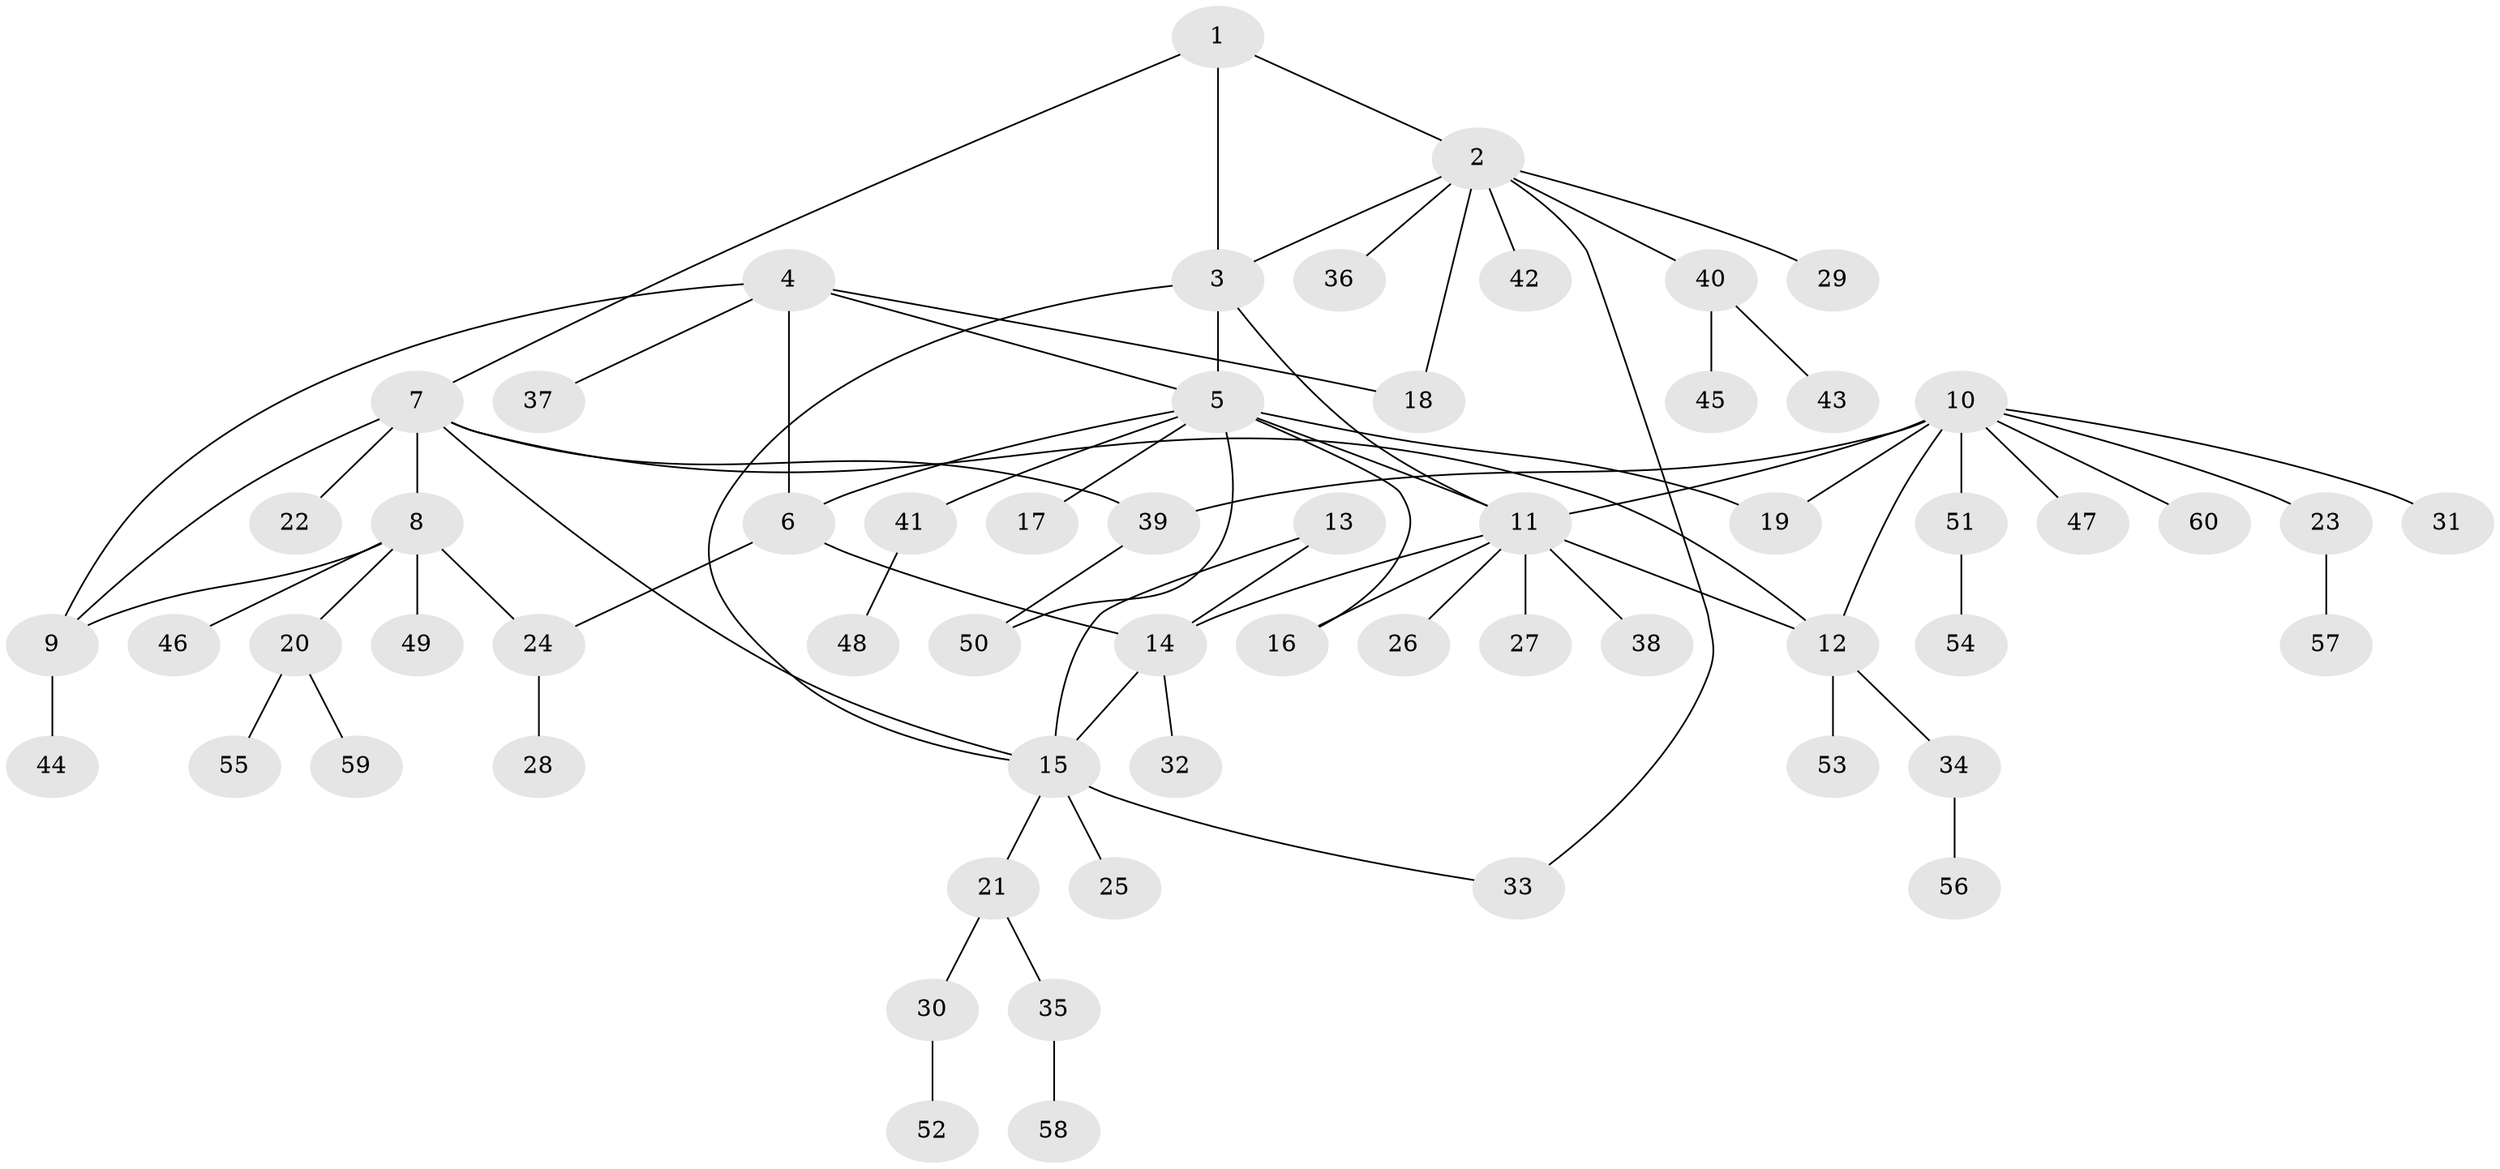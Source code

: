 // coarse degree distribution, {8: 0.023809523809523808, 3: 0.023809523809523808, 6: 0.09523809523809523, 11: 0.023809523809523808, 4: 0.023809523809523808, 1: 0.6428571428571429, 2: 0.14285714285714285, 9: 0.023809523809523808}
// Generated by graph-tools (version 1.1) at 2025/59/03/04/25 21:59:01]
// undirected, 60 vertices, 77 edges
graph export_dot {
graph [start="1"]
  node [color=gray90,style=filled];
  1;
  2;
  3;
  4;
  5;
  6;
  7;
  8;
  9;
  10;
  11;
  12;
  13;
  14;
  15;
  16;
  17;
  18;
  19;
  20;
  21;
  22;
  23;
  24;
  25;
  26;
  27;
  28;
  29;
  30;
  31;
  32;
  33;
  34;
  35;
  36;
  37;
  38;
  39;
  40;
  41;
  42;
  43;
  44;
  45;
  46;
  47;
  48;
  49;
  50;
  51;
  52;
  53;
  54;
  55;
  56;
  57;
  58;
  59;
  60;
  1 -- 2;
  1 -- 3;
  1 -- 7;
  2 -- 3;
  2 -- 18;
  2 -- 29;
  2 -- 33;
  2 -- 36;
  2 -- 40;
  2 -- 42;
  3 -- 5;
  3 -- 11;
  3 -- 15;
  4 -- 5;
  4 -- 6;
  4 -- 9;
  4 -- 18;
  4 -- 37;
  5 -- 6;
  5 -- 11;
  5 -- 16;
  5 -- 17;
  5 -- 19;
  5 -- 41;
  5 -- 50;
  6 -- 14;
  6 -- 24;
  7 -- 8;
  7 -- 9;
  7 -- 12;
  7 -- 15;
  7 -- 22;
  7 -- 39;
  8 -- 9;
  8 -- 20;
  8 -- 24;
  8 -- 46;
  8 -- 49;
  9 -- 44;
  10 -- 11;
  10 -- 12;
  10 -- 19;
  10 -- 23;
  10 -- 31;
  10 -- 39;
  10 -- 47;
  10 -- 51;
  10 -- 60;
  11 -- 12;
  11 -- 14;
  11 -- 16;
  11 -- 26;
  11 -- 27;
  11 -- 38;
  12 -- 34;
  12 -- 53;
  13 -- 14;
  13 -- 15;
  14 -- 15;
  14 -- 32;
  15 -- 21;
  15 -- 25;
  15 -- 33;
  20 -- 55;
  20 -- 59;
  21 -- 30;
  21 -- 35;
  23 -- 57;
  24 -- 28;
  30 -- 52;
  34 -- 56;
  35 -- 58;
  39 -- 50;
  40 -- 43;
  40 -- 45;
  41 -- 48;
  51 -- 54;
}
